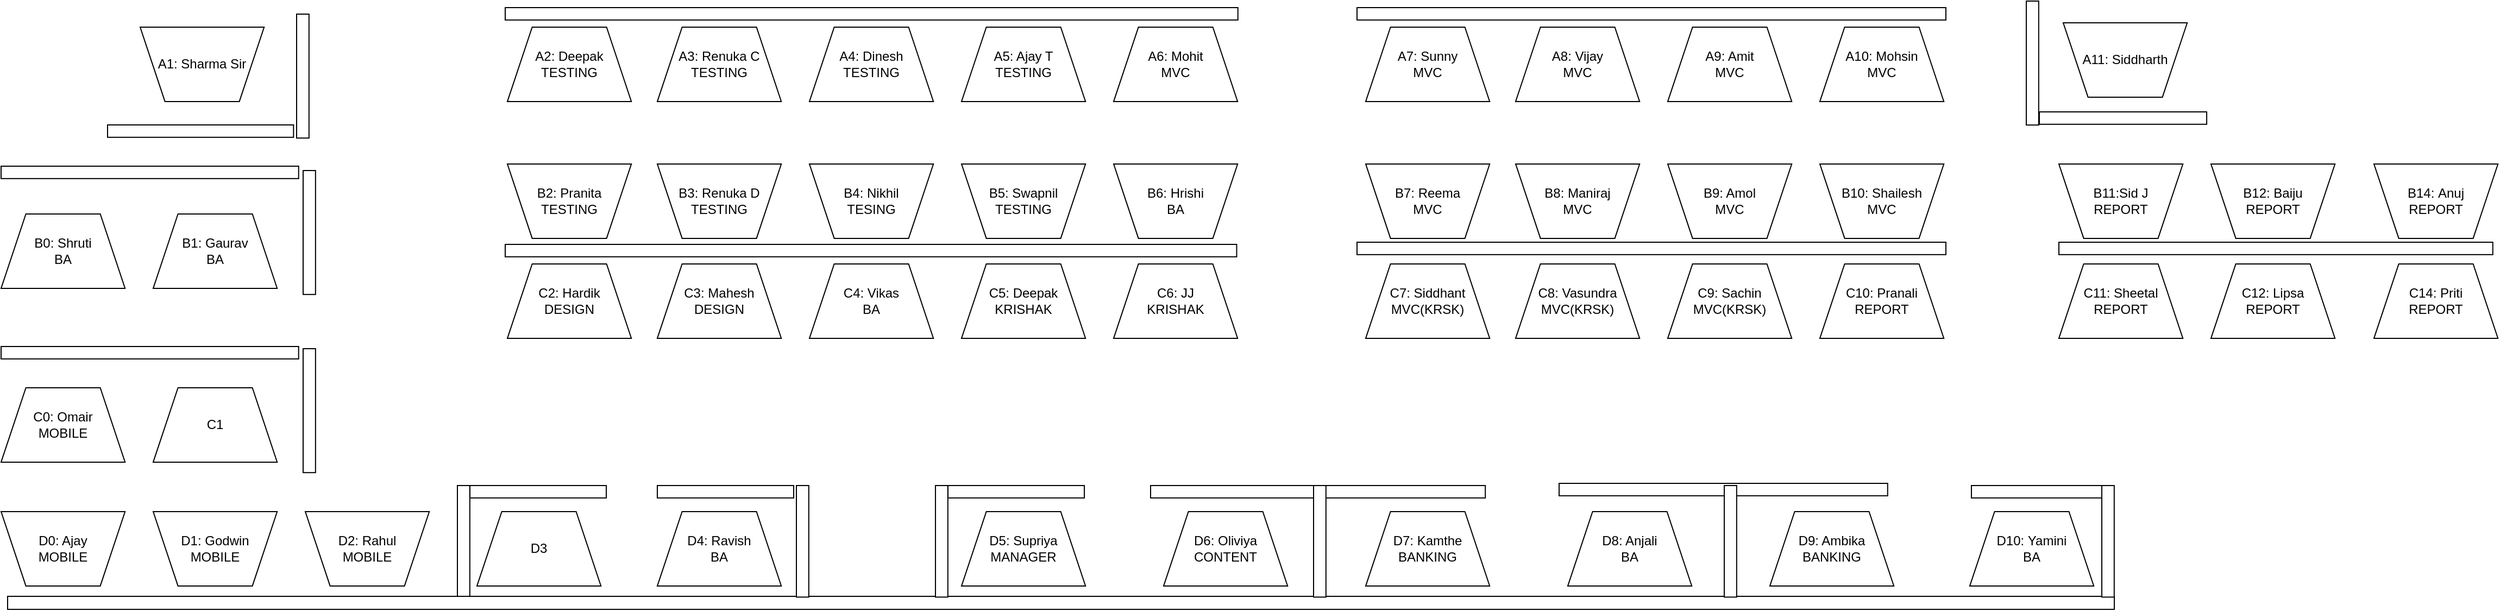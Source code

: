 <mxfile version="12.2.2" type="github" pages="1">
  <diagram id="UU16xFGlYekMvn4aixaY" name="Page-1">
    <mxGraphModel dx="4239" dy="4400" grid="1" gridSize="10" guides="1" tooltips="1" connect="1" arrows="1" fold="1" page="1" pageScale="1" pageWidth="1169" pageHeight="827" math="0" shadow="0">
      <root>
        <mxCell id="0"/>
        <mxCell id="1" parent="0"/>
        <mxCell id="57tICekwnjl2I0n6BF8x-1" value="D0: Ajay&lt;br&gt;MOBILE" style="shape=trapezoid;perimeter=trapezoidPerimeter;whiteSpace=wrap;html=1;direction=west;aspect=fixed;rotation=0;" parent="1" vertex="1">
          <mxGeometry x="-2325" y="-2720" width="114.107" height="68.464" as="geometry"/>
        </mxCell>
        <mxCell id="57tICekwnjl2I0n6BF8x-2" value="D1: Godwin&lt;br&gt;MOBILE" style="shape=trapezoid;perimeter=trapezoidPerimeter;whiteSpace=wrap;html=1;direction=west;aspect=fixed;rotation=0;" parent="1" vertex="1">
          <mxGeometry x="-2185" y="-2720" width="114.107" height="68.464" as="geometry"/>
        </mxCell>
        <mxCell id="57tICekwnjl2I0n6BF8x-3" value="D2: Rahul&lt;br&gt;MOBILE" style="shape=trapezoid;perimeter=trapezoidPerimeter;whiteSpace=wrap;html=1;direction=west;aspect=fixed;rotation=0;" parent="1" vertex="1">
          <mxGeometry x="-2045" y="-2720" width="114.107" height="68.464" as="geometry"/>
        </mxCell>
        <mxCell id="57tICekwnjl2I0n6BF8x-4" value="C0: Omair&lt;br&gt;MOBILE" style="shape=trapezoid;perimeter=trapezoidPerimeter;whiteSpace=wrap;html=1;direction=east;aspect=fixed;rotation=0;" parent="1" vertex="1">
          <mxGeometry x="-2325" y="-2834" width="114.107" height="68.464" as="geometry"/>
        </mxCell>
        <mxCell id="57tICekwnjl2I0n6BF8x-5" value="C1" style="shape=trapezoid;perimeter=trapezoidPerimeter;whiteSpace=wrap;html=1;direction=east;aspect=fixed;rotation=0;" parent="1" vertex="1">
          <mxGeometry x="-2185" y="-2834" width="114.107" height="68.464" as="geometry"/>
        </mxCell>
        <mxCell id="57tICekwnjl2I0n6BF8x-7" value="D3" style="shape=trapezoid;perimeter=trapezoidPerimeter;whiteSpace=wrap;html=1;direction=east;aspect=fixed;rotation=0;" parent="1" vertex="1">
          <mxGeometry x="-1887" y="-2720" width="114.107" height="68.464" as="geometry"/>
        </mxCell>
        <mxCell id="57tICekwnjl2I0n6BF8x-8" value="D4: Ravish&lt;br&gt;BA" style="shape=trapezoid;perimeter=trapezoidPerimeter;whiteSpace=wrap;html=1;direction=east;aspect=fixed;rotation=0;" parent="1" vertex="1">
          <mxGeometry x="-1721" y="-2720" width="114.107" height="68.464" as="geometry"/>
        </mxCell>
        <mxCell id="57tICekwnjl2I0n6BF8x-9" value="D5: Supriya&lt;br&gt;MANAGER" style="shape=trapezoid;perimeter=trapezoidPerimeter;whiteSpace=wrap;html=1;direction=east;aspect=fixed;rotation=0;" parent="1" vertex="1">
          <mxGeometry x="-1441" y="-2720" width="114.107" height="68.464" as="geometry"/>
        </mxCell>
        <mxCell id="57tICekwnjl2I0n6BF8x-10" value="D6: Oliviya&lt;br&gt;CONTENT" style="shape=trapezoid;perimeter=trapezoidPerimeter;whiteSpace=wrap;html=1;direction=east;aspect=fixed;rotation=0;" parent="1" vertex="1">
          <mxGeometry x="-1255" y="-2720" width="114.107" height="68.464" as="geometry"/>
        </mxCell>
        <mxCell id="57tICekwnjl2I0n6BF8x-11" value="D7: Kamthe&lt;br&gt;BANKING" style="shape=trapezoid;perimeter=trapezoidPerimeter;whiteSpace=wrap;html=1;direction=east;aspect=fixed;rotation=0;" parent="1" vertex="1">
          <mxGeometry x="-1069" y="-2720" width="114.107" height="68.464" as="geometry"/>
        </mxCell>
        <mxCell id="57tICekwnjl2I0n6BF8x-12" value="D8: Anjali&lt;br&gt;BA" style="shape=trapezoid;perimeter=trapezoidPerimeter;whiteSpace=wrap;html=1;direction=east;aspect=fixed;rotation=0;" parent="1" vertex="1">
          <mxGeometry x="-883" y="-2720" width="114.107" height="68.464" as="geometry"/>
        </mxCell>
        <mxCell id="57tICekwnjl2I0n6BF8x-13" value="D9: Ambika&lt;br&gt;BANKING" style="shape=trapezoid;perimeter=trapezoidPerimeter;whiteSpace=wrap;html=1;direction=east;aspect=fixed;rotation=0;" parent="1" vertex="1">
          <mxGeometry x="-697" y="-2720" width="114.107" height="68.464" as="geometry"/>
        </mxCell>
        <mxCell id="57tICekwnjl2I0n6BF8x-14" value="D10:&amp;nbsp;Yamini&lt;br&gt;BA" style="shape=trapezoid;perimeter=trapezoidPerimeter;whiteSpace=wrap;html=1;direction=east;aspect=fixed;rotation=0;" parent="1" vertex="1">
          <mxGeometry x="-513" y="-2720" width="114.107" height="68.464" as="geometry"/>
        </mxCell>
        <mxCell id="57tICekwnjl2I0n6BF8x-15" value="B0: Shruti&lt;br&gt;BA" style="shape=trapezoid;perimeter=trapezoidPerimeter;whiteSpace=wrap;html=1;direction=east;aspect=fixed;rotation=0;" parent="1" vertex="1">
          <mxGeometry x="-2325" y="-2994" width="114.107" height="68.464" as="geometry"/>
        </mxCell>
        <mxCell id="57tICekwnjl2I0n6BF8x-16" value="B1: Gaurav&lt;br&gt;BA" style="shape=trapezoid;perimeter=trapezoidPerimeter;whiteSpace=wrap;html=1;direction=east;aspect=fixed;rotation=0;" parent="1" vertex="1">
          <mxGeometry x="-2185" y="-2994" width="114.107" height="68.464" as="geometry"/>
        </mxCell>
        <mxCell id="57tICekwnjl2I0n6BF8x-17" value="A1: Sharma Sir" style="shape=trapezoid;perimeter=trapezoidPerimeter;whiteSpace=wrap;html=1;direction=west;aspect=fixed;rotation=0;" parent="1" vertex="1">
          <mxGeometry x="-2197" y="-3166" width="114.107" height="68.464" as="geometry"/>
        </mxCell>
        <mxCell id="57tICekwnjl2I0n6BF8x-19" value="C2: Hardik&lt;br&gt;DESIGN" style="shape=trapezoid;perimeter=trapezoidPerimeter;whiteSpace=wrap;html=1;direction=east;aspect=fixed;rotation=0;" parent="1" vertex="1">
          <mxGeometry x="-1859" y="-2948" width="114.107" height="68.464" as="geometry"/>
        </mxCell>
        <mxCell id="57tICekwnjl2I0n6BF8x-20" value="C3: Mahesh&lt;br&gt;DESIGN" style="shape=trapezoid;perimeter=trapezoidPerimeter;whiteSpace=wrap;html=1;direction=east;aspect=fixed;rotation=0;" parent="1" vertex="1">
          <mxGeometry x="-1721" y="-2948" width="114.107" height="68.464" as="geometry"/>
        </mxCell>
        <mxCell id="57tICekwnjl2I0n6BF8x-21" value="C4:&amp;nbsp;Vikas&lt;br&gt;BA" style="shape=trapezoid;perimeter=trapezoidPerimeter;whiteSpace=wrap;html=1;direction=east;aspect=fixed;rotation=0;" parent="1" vertex="1">
          <mxGeometry x="-1581" y="-2948" width="114.107" height="68.464" as="geometry"/>
        </mxCell>
        <mxCell id="57tICekwnjl2I0n6BF8x-22" value="C5: Deepak&lt;br&gt;KRISHAK" style="shape=trapezoid;perimeter=trapezoidPerimeter;whiteSpace=wrap;html=1;direction=east;aspect=fixed;rotation=0;" parent="1" vertex="1">
          <mxGeometry x="-1441" y="-2948" width="114.107" height="68.464" as="geometry"/>
        </mxCell>
        <mxCell id="57tICekwnjl2I0n6BF8x-23" value="C6: JJ&lt;br&gt;KRISHAK" style="shape=trapezoid;perimeter=trapezoidPerimeter;whiteSpace=wrap;html=1;direction=east;aspect=fixed;rotation=0;" parent="1" vertex="1">
          <mxGeometry x="-1301" y="-2948" width="114.107" height="68.464" as="geometry"/>
        </mxCell>
        <mxCell id="57tICekwnjl2I0n6BF8x-24" value="A2: Deepak&lt;br&gt;TESTING" style="shape=trapezoid;perimeter=trapezoidPerimeter;whiteSpace=wrap;html=1;direction=east;aspect=fixed;rotation=0;" parent="1" vertex="1">
          <mxGeometry x="-1859" y="-3166" width="114.107" height="68.464" as="geometry"/>
        </mxCell>
        <mxCell id="57tICekwnjl2I0n6BF8x-25" value="A3: Renuka C&lt;br&gt;TESTING" style="shape=trapezoid;perimeter=trapezoidPerimeter;whiteSpace=wrap;html=1;direction=east;aspect=fixed;rotation=0;" parent="1" vertex="1">
          <mxGeometry x="-1721" y="-3166" width="114.107" height="68.464" as="geometry"/>
        </mxCell>
        <mxCell id="57tICekwnjl2I0n6BF8x-26" value="A4: Dinesh&lt;br&gt;TESTING" style="shape=trapezoid;perimeter=trapezoidPerimeter;whiteSpace=wrap;html=1;direction=east;aspect=fixed;rotation=0;" parent="1" vertex="1">
          <mxGeometry x="-1581" y="-3166" width="114.107" height="68.464" as="geometry"/>
        </mxCell>
        <mxCell id="57tICekwnjl2I0n6BF8x-27" value="A5: Ajay T&lt;br&gt;TESTING" style="shape=trapezoid;perimeter=trapezoidPerimeter;whiteSpace=wrap;html=1;direction=east;aspect=fixed;rotation=0;" parent="1" vertex="1">
          <mxGeometry x="-1441" y="-3166" width="114.107" height="68.464" as="geometry"/>
        </mxCell>
        <mxCell id="57tICekwnjl2I0n6BF8x-28" value="A6: Mohit&lt;br&gt;MVC" style="shape=trapezoid;perimeter=trapezoidPerimeter;whiteSpace=wrap;html=1;direction=east;aspect=fixed;rotation=0;" parent="1" vertex="1">
          <mxGeometry x="-1301" y="-3166" width="114.107" height="68.464" as="geometry"/>
        </mxCell>
        <mxCell id="57tICekwnjl2I0n6BF8x-29" value="B2: Pranita&lt;br&gt;TESTING" style="shape=trapezoid;perimeter=trapezoidPerimeter;whiteSpace=wrap;html=1;direction=west;aspect=fixed;rotation=0;" parent="1" vertex="1">
          <mxGeometry x="-1859" y="-3040" width="114.107" height="68.464" as="geometry"/>
        </mxCell>
        <mxCell id="57tICekwnjl2I0n6BF8x-30" value="B3: Renuka D&lt;br&gt;TESTING" style="shape=trapezoid;perimeter=trapezoidPerimeter;whiteSpace=wrap;html=1;direction=west;aspect=fixed;rotation=0;" parent="1" vertex="1">
          <mxGeometry x="-1721" y="-3040" width="114.107" height="68.464" as="geometry"/>
        </mxCell>
        <mxCell id="57tICekwnjl2I0n6BF8x-31" value="B4: Nikhil&lt;br&gt;TESING" style="shape=trapezoid;perimeter=trapezoidPerimeter;whiteSpace=wrap;html=1;direction=west;aspect=fixed;rotation=0;" parent="1" vertex="1">
          <mxGeometry x="-1581" y="-3040" width="114.107" height="68.464" as="geometry"/>
        </mxCell>
        <mxCell id="57tICekwnjl2I0n6BF8x-32" value="B5: Swapnil&lt;br&gt;TESTING" style="shape=trapezoid;perimeter=trapezoidPerimeter;whiteSpace=wrap;html=1;direction=west;aspect=fixed;rotation=0;" parent="1" vertex="1">
          <mxGeometry x="-1441" y="-3040" width="114.107" height="68.464" as="geometry"/>
        </mxCell>
        <mxCell id="57tICekwnjl2I0n6BF8x-33" value="B6: Hrishi&lt;br&gt;BA" style="shape=trapezoid;perimeter=trapezoidPerimeter;whiteSpace=wrap;html=1;direction=west;aspect=fixed;rotation=0;" parent="1" vertex="1">
          <mxGeometry x="-1301" y="-3040" width="114.107" height="68.464" as="geometry"/>
        </mxCell>
        <mxCell id="57tICekwnjl2I0n6BF8x-34" value="C7: Siddhant&lt;br&gt;MVC(KRSK)" style="shape=trapezoid;perimeter=trapezoidPerimeter;whiteSpace=wrap;html=1;direction=east;aspect=fixed;rotation=0;" parent="1" vertex="1">
          <mxGeometry x="-1069" y="-2948" width="114.107" height="68.464" as="geometry"/>
        </mxCell>
        <mxCell id="57tICekwnjl2I0n6BF8x-35" value="C8: Vasundra&lt;br&gt;MVC(KRSK)" style="shape=trapezoid;perimeter=trapezoidPerimeter;whiteSpace=wrap;html=1;direction=east;aspect=fixed;rotation=0;" parent="1" vertex="1">
          <mxGeometry x="-931" y="-2948" width="114.107" height="68.464" as="geometry"/>
        </mxCell>
        <mxCell id="57tICekwnjl2I0n6BF8x-36" value="C9: Sachin&lt;br&gt;MVC(KRSK)" style="shape=trapezoid;perimeter=trapezoidPerimeter;whiteSpace=wrap;html=1;direction=east;aspect=fixed;rotation=0;" parent="1" vertex="1">
          <mxGeometry x="-791" y="-2948" width="114.107" height="68.464" as="geometry"/>
        </mxCell>
        <mxCell id="57tICekwnjl2I0n6BF8x-37" value="C10: Pranali&lt;br&gt;REPORT" style="shape=trapezoid;perimeter=trapezoidPerimeter;whiteSpace=wrap;html=1;direction=east;aspect=fixed;rotation=0;" parent="1" vertex="1">
          <mxGeometry x="-651" y="-2948" width="114.107" height="68.464" as="geometry"/>
        </mxCell>
        <mxCell id="57tICekwnjl2I0n6BF8x-38" value="C11: Sheetal&lt;br&gt;REPORT" style="shape=trapezoid;perimeter=trapezoidPerimeter;whiteSpace=wrap;html=1;direction=east;aspect=fixed;rotation=0;" parent="1" vertex="1">
          <mxGeometry x="-431" y="-2948" width="114.107" height="68.464" as="geometry"/>
        </mxCell>
        <mxCell id="57tICekwnjl2I0n6BF8x-39" value="A7: Sunny&lt;br&gt;MVC" style="shape=trapezoid;perimeter=trapezoidPerimeter;whiteSpace=wrap;html=1;direction=east;aspect=fixed;rotation=0;" parent="1" vertex="1">
          <mxGeometry x="-1069" y="-3166" width="114.107" height="68.464" as="geometry"/>
        </mxCell>
        <mxCell id="57tICekwnjl2I0n6BF8x-40" value="A8: Vijay&lt;br&gt;MVC" style="shape=trapezoid;perimeter=trapezoidPerimeter;whiteSpace=wrap;html=1;direction=east;aspect=fixed;rotation=0;" parent="1" vertex="1">
          <mxGeometry x="-931" y="-3166" width="114.107" height="68.464" as="geometry"/>
        </mxCell>
        <mxCell id="57tICekwnjl2I0n6BF8x-41" value="A9: Amit&lt;br&gt;MVC" style="shape=trapezoid;perimeter=trapezoidPerimeter;whiteSpace=wrap;html=1;direction=east;aspect=fixed;rotation=0;" parent="1" vertex="1">
          <mxGeometry x="-791" y="-3166" width="114.107" height="68.464" as="geometry"/>
        </mxCell>
        <mxCell id="57tICekwnjl2I0n6BF8x-42" value="A10: Mohsin&lt;br&gt;MVC" style="shape=trapezoid;perimeter=trapezoidPerimeter;whiteSpace=wrap;html=1;direction=east;aspect=fixed;rotation=0;" parent="1" vertex="1">
          <mxGeometry x="-651" y="-3166" width="114.107" height="68.464" as="geometry"/>
        </mxCell>
        <mxCell id="57tICekwnjl2I0n6BF8x-43" value="A11: Siddharth" style="shape=trapezoid;perimeter=trapezoidPerimeter;whiteSpace=wrap;html=1;direction=west;aspect=fixed;rotation=0;" parent="1" vertex="1">
          <mxGeometry x="-427" y="-3170" width="114.107" height="68.464" as="geometry"/>
        </mxCell>
        <mxCell id="57tICekwnjl2I0n6BF8x-44" value="B7: Reema&lt;br&gt;MVC" style="shape=trapezoid;perimeter=trapezoidPerimeter;whiteSpace=wrap;html=1;direction=west;aspect=fixed;rotation=0;" parent="1" vertex="1">
          <mxGeometry x="-1069" y="-3040" width="114.107" height="68.464" as="geometry"/>
        </mxCell>
        <mxCell id="57tICekwnjl2I0n6BF8x-45" value="B8: Maniraj&lt;br&gt;MVC" style="shape=trapezoid;perimeter=trapezoidPerimeter;whiteSpace=wrap;html=1;direction=west;aspect=fixed;rotation=0;" parent="1" vertex="1">
          <mxGeometry x="-931" y="-3040" width="114.107" height="68.464" as="geometry"/>
        </mxCell>
        <mxCell id="57tICekwnjl2I0n6BF8x-46" value="B9: Amol&lt;br&gt;MVC" style="shape=trapezoid;perimeter=trapezoidPerimeter;whiteSpace=wrap;html=1;direction=west;aspect=fixed;rotation=0;" parent="1" vertex="1">
          <mxGeometry x="-791" y="-3040" width="114.107" height="68.464" as="geometry"/>
        </mxCell>
        <mxCell id="57tICekwnjl2I0n6BF8x-47" value="B10: Shailesh&lt;br&gt;MVC" style="shape=trapezoid;perimeter=trapezoidPerimeter;whiteSpace=wrap;html=1;direction=west;aspect=fixed;rotation=0;" parent="1" vertex="1">
          <mxGeometry x="-651" y="-3040" width="114.107" height="68.464" as="geometry"/>
        </mxCell>
        <mxCell id="57tICekwnjl2I0n6BF8x-48" value="B11:Sid J&lt;br&gt;REPORT" style="shape=trapezoid;perimeter=trapezoidPerimeter;whiteSpace=wrap;html=1;direction=west;aspect=fixed;rotation=0;" parent="1" vertex="1">
          <mxGeometry x="-431" y="-3040" width="114.107" height="68.464" as="geometry"/>
        </mxCell>
        <mxCell id="57tICekwnjl2I0n6BF8x-49" value="C12: Lipsa&lt;br&gt;REPORT" style="shape=trapezoid;perimeter=trapezoidPerimeter;whiteSpace=wrap;html=1;direction=east;aspect=fixed;rotation=0;" parent="1" vertex="1">
          <mxGeometry x="-291" y="-2948" width="114.107" height="68.464" as="geometry"/>
        </mxCell>
        <mxCell id="57tICekwnjl2I0n6BF8x-51" value="B12: Baiju&lt;br&gt;REPORT" style="shape=trapezoid;perimeter=trapezoidPerimeter;whiteSpace=wrap;html=1;direction=west;aspect=fixed;rotation=0;" parent="1" vertex="1">
          <mxGeometry x="-291" y="-3040" width="114.107" height="68.464" as="geometry"/>
        </mxCell>
        <mxCell id="57tICekwnjl2I0n6BF8x-52" value="C14: Priti&lt;br&gt;REPORT" style="shape=trapezoid;perimeter=trapezoidPerimeter;whiteSpace=wrap;html=1;direction=east;aspect=fixed;rotation=0;" parent="1" vertex="1">
          <mxGeometry x="-141" y="-2948" width="114.107" height="68.464" as="geometry"/>
        </mxCell>
        <mxCell id="57tICekwnjl2I0n6BF8x-53" value="B14:&amp;nbsp;Anuj&lt;br&gt;REPORT" style="shape=trapezoid;perimeter=trapezoidPerimeter;whiteSpace=wrap;html=1;direction=west;aspect=fixed;rotation=0;" parent="1" vertex="1">
          <mxGeometry x="-141" y="-3040" width="114.107" height="68.464" as="geometry"/>
        </mxCell>
        <mxCell id="57tICekwnjl2I0n6BF8x-56" value="" style="rounded=0;whiteSpace=wrap;html=1;aspect=fixed;rotation=0;" parent="1" vertex="1">
          <mxGeometry x="-2227" y="-3076" width="171.16" height="11.411" as="geometry"/>
        </mxCell>
        <mxCell id="57tICekwnjl2I0n6BF8x-57" value="" style="rounded=0;whiteSpace=wrap;html=1;aspect=fixed;rotation=0;" parent="1" vertex="1">
          <mxGeometry x="-2325" y="-3038" width="273.856" height="11.411" as="geometry"/>
        </mxCell>
        <mxCell id="57tICekwnjl2I0n6BF8x-58" value="" style="rounded=0;whiteSpace=wrap;html=1;aspect=fixed;rotation=0;" parent="1" vertex="1">
          <mxGeometry x="-2325" y="-2872" width="273.856" height="11.411" as="geometry"/>
        </mxCell>
        <mxCell id="57tICekwnjl2I0n6BF8x-59" value="" style="rounded=0;whiteSpace=wrap;html=1;aspect=fixed;rotation=0;" parent="1" vertex="1">
          <mxGeometry x="-1861" y="-2966" width="673.229" height="11.411" as="geometry"/>
        </mxCell>
        <mxCell id="57tICekwnjl2I0n6BF8x-60" value="" style="rounded=0;whiteSpace=wrap;html=1;aspect=fixed;rotation=0;" parent="1" vertex="1">
          <mxGeometry x="-1077" y="-2968" width="542.006" height="11.411" as="geometry"/>
        </mxCell>
        <mxCell id="57tICekwnjl2I0n6BF8x-61" value="" style="rounded=0;whiteSpace=wrap;html=1;aspect=fixed;rotation=0;" parent="1" vertex="1">
          <mxGeometry x="-431" y="-2968" width="399.373" height="11.411" as="geometry"/>
        </mxCell>
        <mxCell id="57tICekwnjl2I0n6BF8x-62" value="" style="rounded=0;whiteSpace=wrap;html=1;aspect=fixed;rotation=0;" parent="1" vertex="1">
          <mxGeometry x="-1893.5" y="-2744" width="125.517" height="11.411" as="geometry"/>
        </mxCell>
        <mxCell id="57tICekwnjl2I0n6BF8x-63" value="" style="rounded=0;whiteSpace=wrap;html=1;aspect=fixed;rotation=0;" parent="1" vertex="1">
          <mxGeometry x="-1721" y="-2744" width="125.517" height="11.411" as="geometry"/>
        </mxCell>
        <mxCell id="57tICekwnjl2I0n6BF8x-64" value="" style="rounded=0;whiteSpace=wrap;html=1;aspect=fixed;rotation=0;" parent="1" vertex="1">
          <mxGeometry x="-1453.5" y="-2744" width="125.517" height="11.411" as="geometry"/>
        </mxCell>
        <mxCell id="57tICekwnjl2I0n6BF8x-65" value="" style="rounded=0;whiteSpace=wrap;html=1;aspect=fixed;rotation=0;" parent="1" vertex="1">
          <mxGeometry x="-1267" y="-2744" width="308.088" height="11.411" as="geometry"/>
        </mxCell>
        <mxCell id="57tICekwnjl2I0n6BF8x-67" value="" style="rounded=0;whiteSpace=wrap;html=1;aspect=fixed;rotation=0;" parent="1" vertex="1">
          <mxGeometry x="-891" y="-2746" width="302.382" height="11.411" as="geometry"/>
        </mxCell>
        <mxCell id="57tICekwnjl2I0n6BF8x-68" value="" style="rounded=0;whiteSpace=wrap;html=1;aspect=fixed;rotation=0;" parent="1" vertex="1">
          <mxGeometry x="-511.5" y="-2744" width="125.517" height="11.411" as="geometry"/>
        </mxCell>
        <mxCell id="57tICekwnjl2I0n6BF8x-69" value="" style="rounded=0;whiteSpace=wrap;html=1;aspect=fixed;rotation=0;" parent="1" vertex="1">
          <mxGeometry x="-449" y="-3088" width="154.044" height="11.411" as="geometry"/>
        </mxCell>
        <mxCell id="57tICekwnjl2I0n6BF8x-70" value="" style="rounded=0;whiteSpace=wrap;html=1;aspect=fixed;rotation=0;" parent="1" vertex="1">
          <mxGeometry x="-1077" y="-3184" width="542.006" height="11.411" as="geometry"/>
        </mxCell>
        <mxCell id="57tICekwnjl2I0n6BF8x-71" value="" style="rounded=0;whiteSpace=wrap;html=1;aspect=fixed;rotation=0;" parent="1" vertex="1">
          <mxGeometry x="-1861" y="-3184" width="674.37" height="11.411" as="geometry"/>
        </mxCell>
        <mxCell id="57tICekwnjl2I0n6BF8x-72" value="" style="rounded=0;whiteSpace=wrap;html=1;direction=south;aspect=fixed;rotation=0;" parent="1" vertex="1">
          <mxGeometry x="-2053" y="-3178" width="11.411" height="114.107" as="geometry"/>
        </mxCell>
        <mxCell id="57tICekwnjl2I0n6BF8x-73" value="" style="rounded=0;whiteSpace=wrap;html=1;direction=south;aspect=fixed;rotation=0;" parent="1" vertex="1">
          <mxGeometry x="-2047" y="-3034" width="11.411" height="114.107" as="geometry"/>
        </mxCell>
        <mxCell id="57tICekwnjl2I0n6BF8x-74" value="" style="rounded=0;whiteSpace=wrap;html=1;direction=south;aspect=fixed;rotation=0;" parent="1" vertex="1">
          <mxGeometry x="-2047" y="-2870" width="11.411" height="114.107" as="geometry"/>
        </mxCell>
        <mxCell id="57tICekwnjl2I0n6BF8x-75" value="" style="rounded=0;whiteSpace=wrap;html=1;direction=south;aspect=fixed;rotation=0;" parent="1" vertex="1">
          <mxGeometry x="-1905" y="-2744" width="11.411" height="102.696" as="geometry"/>
        </mxCell>
        <mxCell id="57tICekwnjl2I0n6BF8x-76" value="" style="rounded=0;whiteSpace=wrap;html=1;aspect=fixed;rotation=0;" parent="1" vertex="1">
          <mxGeometry x="-2319" y="-2642" width="1939" height="12" as="geometry"/>
        </mxCell>
        <mxCell id="57tICekwnjl2I0n6BF8x-77" value="" style="rounded=0;whiteSpace=wrap;html=1;direction=south;aspect=fixed;rotation=0;" parent="1" vertex="1">
          <mxGeometry x="-461" y="-3190" width="11.411" height="114.107" as="geometry"/>
        </mxCell>
        <mxCell id="57tICekwnjl2I0n6BF8x-80" value="" style="rounded=0;whiteSpace=wrap;html=1;direction=south;aspect=fixed;rotation=0;" parent="1" vertex="1">
          <mxGeometry x="-1593" y="-2744" width="11.411" height="102.696" as="geometry"/>
        </mxCell>
        <mxCell id="57tICekwnjl2I0n6BF8x-81" value="" style="rounded=0;whiteSpace=wrap;html=1;direction=south;aspect=fixed;rotation=0;" parent="1" vertex="1">
          <mxGeometry x="-1465" y="-2744" width="11.411" height="102.696" as="geometry"/>
        </mxCell>
        <mxCell id="57tICekwnjl2I0n6BF8x-83" value="" style="rounded=0;whiteSpace=wrap;html=1;direction=south;aspect=fixed;rotation=0;" parent="1" vertex="1">
          <mxGeometry x="-1117" y="-2744" width="11.411" height="102.696" as="geometry"/>
        </mxCell>
        <mxCell id="57tICekwnjl2I0n6BF8x-84" value="" style="rounded=0;whiteSpace=wrap;html=1;direction=south;aspect=fixed;rotation=0;" parent="1" vertex="1">
          <mxGeometry x="-739" y="-2744" width="11.411" height="102.696" as="geometry"/>
        </mxCell>
        <mxCell id="57tICekwnjl2I0n6BF8x-85" value="" style="rounded=0;whiteSpace=wrap;html=1;direction=south;aspect=fixed;rotation=0;" parent="1" vertex="1">
          <mxGeometry x="-391.5" y="-2744" width="11.411" height="102.696" as="geometry"/>
        </mxCell>
      </root>
    </mxGraphModel>
  </diagram>
</mxfile>
